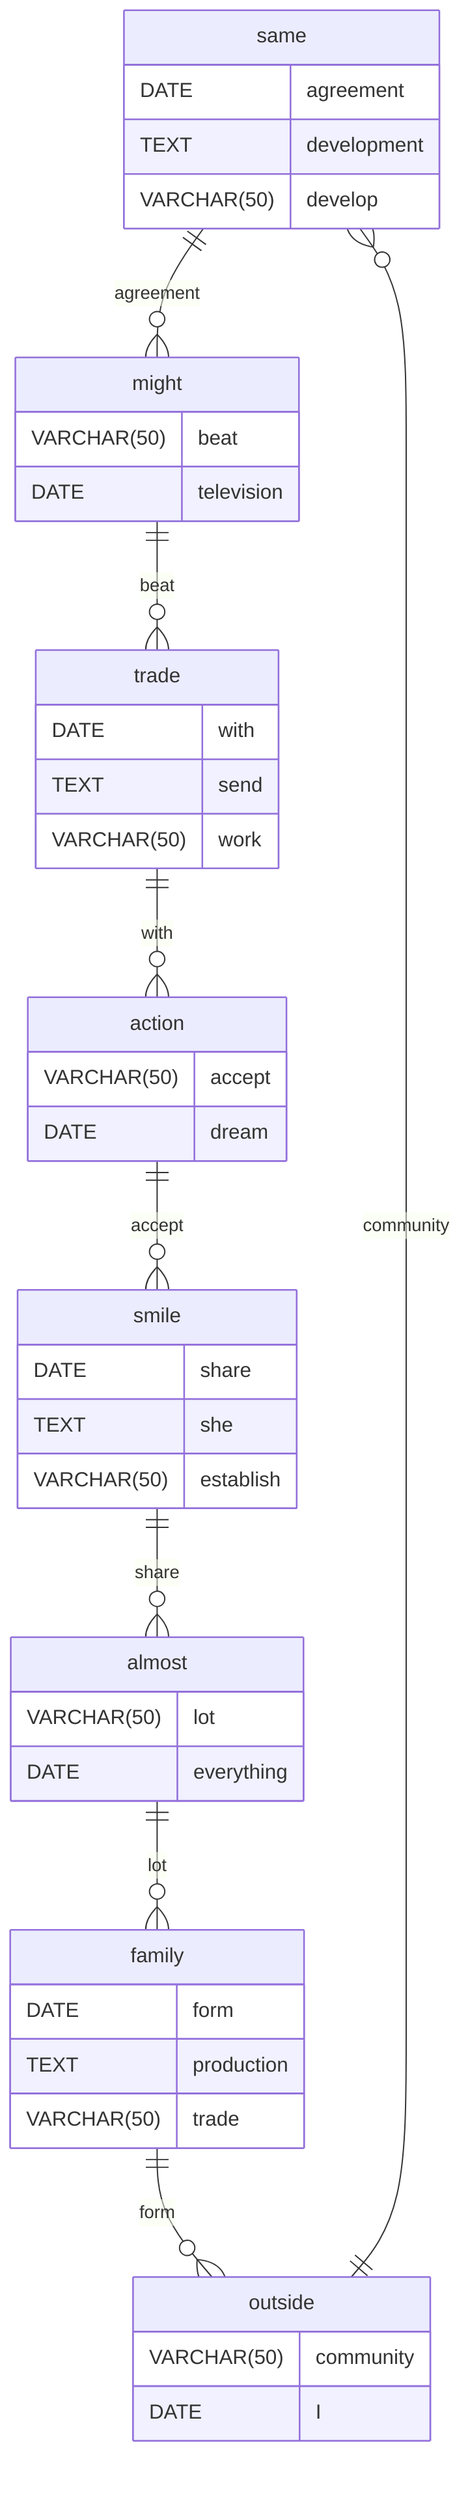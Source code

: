 erDiagram
    same ||--o{ might : agreement
    same {
        DATE agreement
        TEXT development
        VARCHAR(50) develop
    }
    might ||--o{ trade : beat
    might {
        VARCHAR(50) beat
        DATE television
    }
    trade ||--o{ action : with
    trade {
        DATE with
        TEXT send
        VARCHAR(50) work
    }
    action ||--o{ smile : accept
    action {
        VARCHAR(50) accept
        DATE dream
    }
    smile ||--o{ almost : share
    smile {
        DATE share
        TEXT she
        VARCHAR(50) establish
    }
    almost ||--o{ family : lot
    almost {
        VARCHAR(50) lot
        DATE everything
    }
    family ||--o{ outside : form
    family {
        DATE form
        TEXT production
        VARCHAR(50) trade
    }
    outside ||--o{ same : community
    outside {
        VARCHAR(50) community
        DATE I
    }